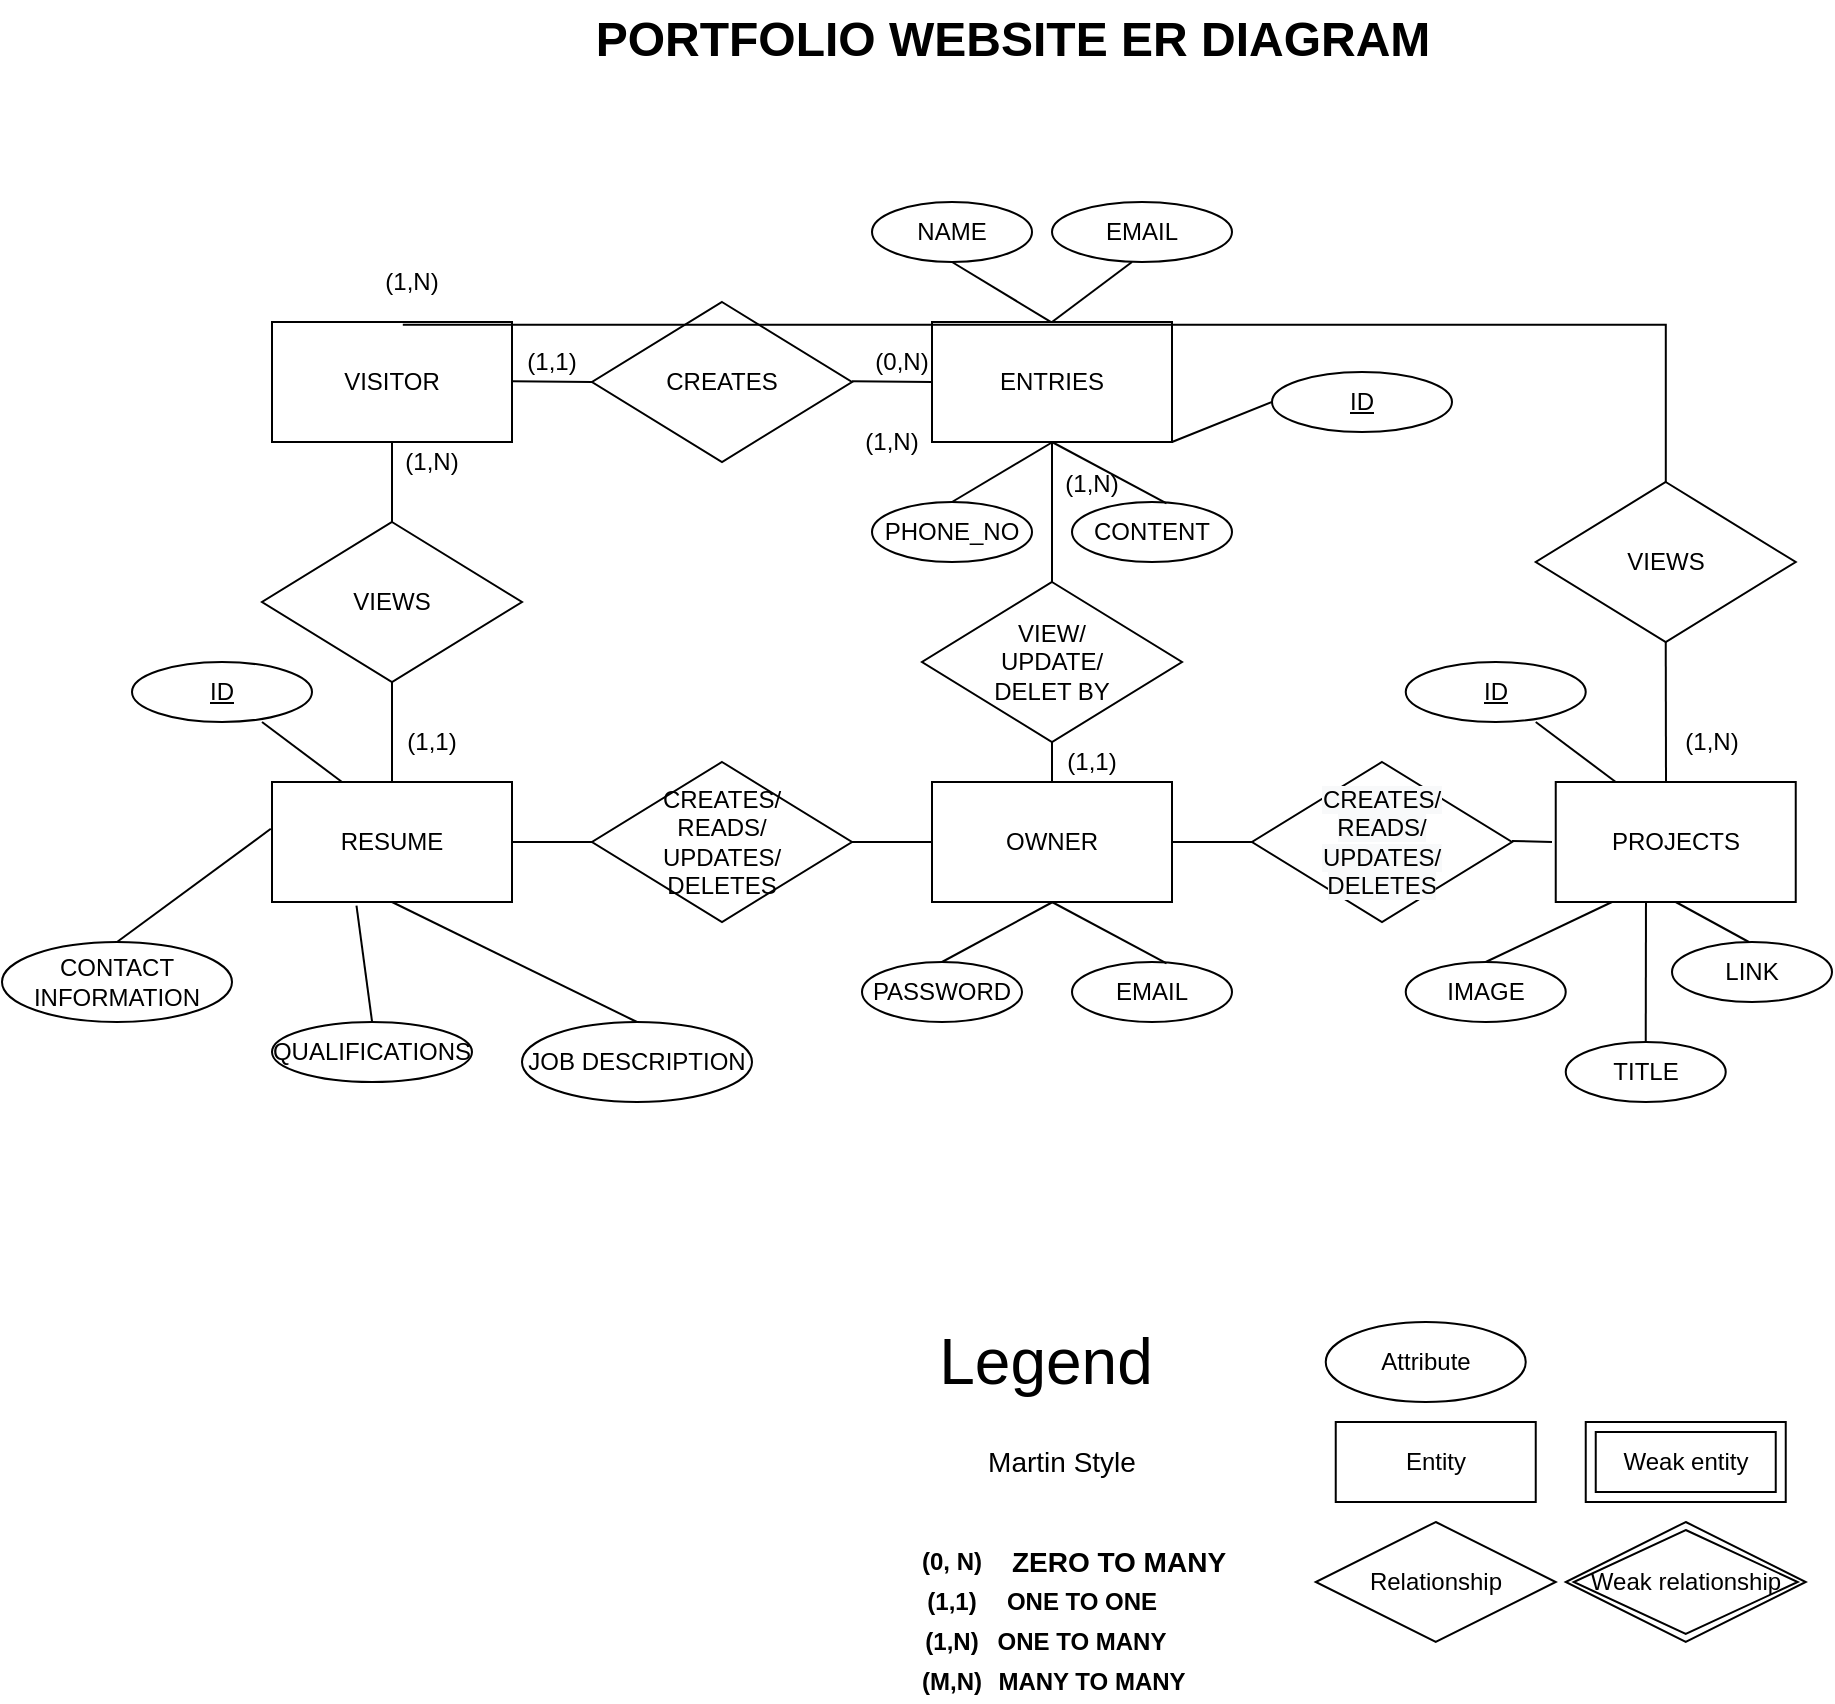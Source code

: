 <mxfile version="14.4.3" type="device"><diagram id="E9bjbOYZbZJECh2Sft1l" name="Page-1"><mxGraphModel dx="3122" dy="862" grid="1" gridSize="10" guides="1" tooltips="1" connect="1" arrows="1" fold="1" page="1" pageScale="1" pageWidth="850" pageHeight="1100" math="0" shadow="0"><root><mxCell id="0"/><mxCell id="1" parent="0"/><mxCell id="FQ22zy8_jKBgdNmN2pex-1" value="VISITOR" style="rounded=0;whiteSpace=wrap;html=1;" parent="1" vertex="1"><mxGeometry x="-790" y="200" width="120" height="60" as="geometry"/></mxCell><mxCell id="FQ22zy8_jKBgdNmN2pex-2" value="" style="rhombus;whiteSpace=wrap;html=1;" parent="1" vertex="1"><mxGeometry x="-630" y="190" width="130" height="80" as="geometry"/></mxCell><mxCell id="FQ22zy8_jKBgdNmN2pex-3" value="ENTRIES" style="rounded=0;whiteSpace=wrap;html=1;" parent="1" vertex="1"><mxGeometry x="-460" y="200" width="120" height="60" as="geometry"/></mxCell><mxCell id="FQ22zy8_jKBgdNmN2pex-4" value="" style="endArrow=none;html=1;entryX=0;entryY=0.5;entryDx=0;entryDy=0;" parent="1" target="FQ22zy8_jKBgdNmN2pex-2" edge="1"><mxGeometry width="50" height="50" relative="1" as="geometry"><mxPoint x="-670.0" y="229.66" as="sourcePoint"/><mxPoint x="-600" y="229.66" as="targetPoint"/></mxGeometry></mxCell><mxCell id="FQ22zy8_jKBgdNmN2pex-5" value="" style="endArrow=none;html=1;entryX=0;entryY=0.5;entryDx=0;entryDy=0;" parent="1" edge="1"><mxGeometry width="50" height="50" relative="1" as="geometry"><mxPoint x="-500.0" y="229.66" as="sourcePoint"/><mxPoint x="-460.0" y="230" as="targetPoint"/></mxGeometry></mxCell><mxCell id="FQ22zy8_jKBgdNmN2pex-6" value="CREATES" style="text;html=1;strokeColor=none;fillColor=none;align=center;verticalAlign=middle;whiteSpace=wrap;rounded=0;" parent="1" vertex="1"><mxGeometry x="-585" y="220" width="40" height="20" as="geometry"/></mxCell><mxCell id="FQ22zy8_jKBgdNmN2pex-7" value="NAME" style="ellipse;whiteSpace=wrap;html=1;" parent="1" vertex="1"><mxGeometry x="-490" y="140" width="80" height="30" as="geometry"/></mxCell><mxCell id="FQ22zy8_jKBgdNmN2pex-8" value="EMAIL" style="ellipse;whiteSpace=wrap;html=1;" parent="1" vertex="1"><mxGeometry x="-400" y="140" width="90" height="30" as="geometry"/></mxCell><mxCell id="FQ22zy8_jKBgdNmN2pex-9" value="PHONE_NO" style="ellipse;whiteSpace=wrap;html=1;" parent="1" vertex="1"><mxGeometry x="-490" y="290" width="80" height="30" as="geometry"/></mxCell><mxCell id="FQ22zy8_jKBgdNmN2pex-10" value="" style="endArrow=none;html=1;" parent="1" edge="1"><mxGeometry width="50" height="50" relative="1" as="geometry"><mxPoint x="-400" y="200" as="sourcePoint"/><mxPoint x="-360" y="170" as="targetPoint"/></mxGeometry></mxCell><mxCell id="FQ22zy8_jKBgdNmN2pex-11" value="" style="endArrow=none;html=1;exitX=0.578;exitY=-0.001;exitDx=0;exitDy=0;exitPerimeter=0;" parent="1" edge="1"><mxGeometry width="50" height="50" relative="1" as="geometry"><mxPoint x="-400.64" y="199.94" as="sourcePoint"/><mxPoint x="-450" y="170" as="targetPoint"/></mxGeometry></mxCell><mxCell id="FQ22zy8_jKBgdNmN2pex-12" value="" style="endArrow=none;html=1;entryX=0.503;entryY=1.08;entryDx=0;entryDy=0;entryPerimeter=0;exitX=0.5;exitY=0;exitDx=0;exitDy=0;" parent="1" source="FQ22zy8_jKBgdNmN2pex-9" edge="1"><mxGeometry width="50" height="50" relative="1" as="geometry"><mxPoint x="-440" y="285" as="sourcePoint"/><mxPoint x="-399.64" y="260" as="targetPoint"/></mxGeometry></mxCell><mxCell id="FQ22zy8_jKBgdNmN2pex-13" value="CONTENT" style="ellipse;whiteSpace=wrap;html=1;" parent="1" vertex="1"><mxGeometry x="-390" y="290" width="80" height="30" as="geometry"/></mxCell><mxCell id="FQ22zy8_jKBgdNmN2pex-17" value="OWNER" style="rounded=0;whiteSpace=wrap;html=1;" parent="1" vertex="1"><mxGeometry x="-460" y="430" width="120" height="60" as="geometry"/></mxCell><mxCell id="FQ22zy8_jKBgdNmN2pex-22" value="" style="endArrow=none;html=1;entryX=0.503;entryY=1.08;entryDx=0;entryDy=0;entryPerimeter=0;exitX=0.5;exitY=0;exitDx=0;exitDy=0;" parent="1" source="FQ22zy8_jKBgdNmN2pex-25" edge="1"><mxGeometry width="50" height="50" relative="1" as="geometry"><mxPoint x="-450" y="520" as="sourcePoint"/><mxPoint x="-399.64" y="490" as="targetPoint"/></mxGeometry></mxCell><mxCell id="FQ22zy8_jKBgdNmN2pex-23" value="EMAIL" style="ellipse;whiteSpace=wrap;html=1;" parent="1" vertex="1"><mxGeometry x="-390" y="520" width="80" height="30" as="geometry"/></mxCell><mxCell id="FQ22zy8_jKBgdNmN2pex-24" value="" style="endArrow=none;html=1;entryX=0.5;entryY=1;entryDx=0;entryDy=0;exitX=0.591;exitY=0.022;exitDx=0;exitDy=0;exitPerimeter=0;" parent="1" source="FQ22zy8_jKBgdNmN2pex-23" target="FQ22zy8_jKBgdNmN2pex-17" edge="1"><mxGeometry width="50" height="50" relative="1" as="geometry"><mxPoint x="-345" y="517" as="sourcePoint"/><mxPoint x="-389.64" y="500" as="targetPoint"/><Array as="points"/></mxGeometry></mxCell><mxCell id="FQ22zy8_jKBgdNmN2pex-27" value="VIEW/&lt;br&gt;UPDATE/&lt;br&gt;DELET BY" style="rhombus;whiteSpace=wrap;html=1;" parent="1" vertex="1"><mxGeometry x="-465" y="330" width="130" height="80" as="geometry"/></mxCell><mxCell id="FQ22zy8_jKBgdNmN2pex-28" value="" style="endArrow=none;html=1;" parent="1" edge="1"><mxGeometry width="50" height="50" relative="1" as="geometry"><mxPoint x="-400" y="330" as="sourcePoint"/><mxPoint x="-400" y="260" as="targetPoint"/></mxGeometry></mxCell><mxCell id="FQ22zy8_jKBgdNmN2pex-29" value="" style="endArrow=none;html=1;" parent="1" edge="1"><mxGeometry width="50" height="50" relative="1" as="geometry"><mxPoint x="-400" y="430" as="sourcePoint"/><mxPoint x="-400" y="410" as="targetPoint"/></mxGeometry></mxCell><mxCell id="FQ22zy8_jKBgdNmN2pex-40" value="(1,1)" style="text;html=1;strokeColor=none;fillColor=none;align=center;verticalAlign=middle;whiteSpace=wrap;rounded=0;" parent="1" vertex="1"><mxGeometry x="-670" y="210" width="40" height="20" as="geometry"/></mxCell><mxCell id="FQ22zy8_jKBgdNmN2pex-41" value="(0,N)" style="text;html=1;strokeColor=none;fillColor=none;align=center;verticalAlign=middle;whiteSpace=wrap;rounded=0;" parent="1" vertex="1"><mxGeometry x="-495" y="210" width="40" height="20" as="geometry"/></mxCell><mxCell id="FQ22zy8_jKBgdNmN2pex-43" value="(1,N)" style="text;html=1;strokeColor=none;fillColor=none;align=center;verticalAlign=middle;whiteSpace=wrap;rounded=0;" parent="1" vertex="1"><mxGeometry x="-500" y="250" width="40" height="20" as="geometry"/></mxCell><mxCell id="FQ22zy8_jKBgdNmN2pex-44" value="(1,N)" style="text;html=1;strokeColor=none;fillColor=none;align=center;verticalAlign=middle;whiteSpace=wrap;rounded=0;" parent="1" vertex="1"><mxGeometry x="-400" y="271" width="40" height="20" as="geometry"/></mxCell><mxCell id="FQ22zy8_jKBgdNmN2pex-45" value="" style="endArrow=none;html=1;entryX=0.5;entryY=1;entryDx=0;entryDy=0;exitX=0.591;exitY=0.022;exitDx=0;exitDy=0;exitPerimeter=0;" parent="1" source="FQ22zy8_jKBgdNmN2pex-13" target="FQ22zy8_jKBgdNmN2pex-3" edge="1"><mxGeometry width="50" height="50" relative="1" as="geometry"><mxPoint x="-342.72" y="290.66" as="sourcePoint"/><mxPoint x="-400" y="260" as="targetPoint"/><Array as="points"/></mxGeometry></mxCell><mxCell id="FQ22zy8_jKBgdNmN2pex-46" value="(1,1)" style="text;html=1;strokeColor=none;fillColor=none;align=center;verticalAlign=middle;whiteSpace=wrap;rounded=0;" parent="1" vertex="1"><mxGeometry x="-400" y="410" width="40" height="20" as="geometry"/></mxCell><mxCell id="IjYLfoRTh2BVRyiSD4w1-1" value="(1,1)" style="text;html=1;strokeColor=none;fillColor=none;align=center;verticalAlign=middle;whiteSpace=wrap;rounded=0;fontStyle=1" parent="1" vertex="1"><mxGeometry x="-470" y="830" width="40" height="20" as="geometry"/></mxCell><mxCell id="IjYLfoRTh2BVRyiSD4w1-2" value="ONE TO ONE" style="text;html=1;strokeColor=none;fillColor=none;align=center;verticalAlign=middle;whiteSpace=wrap;rounded=0;fontStyle=1" parent="1" vertex="1"><mxGeometry x="-430" y="830" width="90" height="20" as="geometry"/></mxCell><mxCell id="IjYLfoRTh2BVRyiSD4w1-3" value="(1,N)" style="text;html=1;strokeColor=none;fillColor=none;align=center;verticalAlign=middle;whiteSpace=wrap;rounded=0;fontStyle=1" parent="1" vertex="1"><mxGeometry x="-470" y="850" width="40" height="20" as="geometry"/></mxCell><mxCell id="IjYLfoRTh2BVRyiSD4w1-4" value="ONE TO MANY" style="text;html=1;strokeColor=none;fillColor=none;align=center;verticalAlign=middle;whiteSpace=wrap;rounded=0;fontStyle=1" parent="1" vertex="1"><mxGeometry x="-430" y="850" width="90" height="20" as="geometry"/></mxCell><mxCell id="IjYLfoRTh2BVRyiSD4w1-5" value="(M,N)" style="text;html=1;strokeColor=none;fillColor=none;align=center;verticalAlign=middle;whiteSpace=wrap;rounded=0;fontStyle=1" parent="1" vertex="1"><mxGeometry x="-470" y="870" width="40" height="20" as="geometry"/></mxCell><mxCell id="IjYLfoRTh2BVRyiSD4w1-6" value="MANY TO MANY" style="text;html=1;strokeColor=none;fillColor=none;align=center;verticalAlign=middle;whiteSpace=wrap;rounded=0;fontStyle=1" parent="1" vertex="1"><mxGeometry x="-430" y="870" width="100" height="20" as="geometry"/></mxCell><mxCell id="IjYLfoRTh2BVRyiSD4w1-8" value="PORTFOLIO WEBSITE ER DIAGRAM" style="text;strokeColor=none;fillColor=none;html=1;fontSize=24;fontStyle=1;verticalAlign=middle;align=center;" parent="1" vertex="1"><mxGeometry x="-470" y="39" width="100" height="40" as="geometry"/></mxCell><mxCell id="IjYLfoRTh2BVRyiSD4w1-9" value="Legend" style="text;html=1;strokeColor=none;fillColor=none;align=center;verticalAlign=middle;whiteSpace=wrap;rounded=0;fontSize=32;" parent="1" vertex="1"><mxGeometry x="-423.13" y="710" width="40" height="20" as="geometry"/></mxCell><mxCell id="IjYLfoRTh2BVRyiSD4w1-10" value="Attribute" style="ellipse;whiteSpace=wrap;html=1;align=center;fontSize=12;" parent="1" vertex="1"><mxGeometry x="-263.13" y="700" width="100" height="40" as="geometry"/></mxCell><mxCell id="IjYLfoRTh2BVRyiSD4w1-11" value="Entity" style="whiteSpace=wrap;html=1;align=center;fontSize=12;" parent="1" vertex="1"><mxGeometry x="-258.13" y="750" width="100" height="40" as="geometry"/></mxCell><mxCell id="IjYLfoRTh2BVRyiSD4w1-12" value="Relationship" style="shape=rhombus;perimeter=rhombusPerimeter;whiteSpace=wrap;html=1;align=center;fontSize=12;" parent="1" vertex="1"><mxGeometry x="-268.13" y="800" width="120" height="60" as="geometry"/></mxCell><mxCell id="IjYLfoRTh2BVRyiSD4w1-13" value="Weak entity" style="shape=ext;margin=3;double=1;whiteSpace=wrap;html=1;align=center;fontSize=12;" parent="1" vertex="1"><mxGeometry x="-133.13" y="750" width="100" height="40" as="geometry"/></mxCell><mxCell id="IjYLfoRTh2BVRyiSD4w1-14" value="Weak relationship" style="shape=rhombus;double=1;perimeter=rhombusPerimeter;whiteSpace=wrap;html=1;align=center;fontSize=12;" parent="1" vertex="1"><mxGeometry x="-143.13" y="800" width="120" height="60" as="geometry"/></mxCell><mxCell id="IjYLfoRTh2BVRyiSD4w1-15" value="Martin Style" style="text;html=1;strokeColor=none;fillColor=none;align=center;verticalAlign=middle;whiteSpace=wrap;rounded=0;fontSize=14;" parent="1" vertex="1"><mxGeometry x="-460" y="760" width="130" height="20" as="geometry"/></mxCell><mxCell id="IjYLfoRTh2BVRyiSD4w1-17" value="(0, N)" style="text;html=1;strokeColor=none;fillColor=none;align=center;verticalAlign=middle;whiteSpace=wrap;rounded=0;fontStyle=1" parent="1" vertex="1"><mxGeometry x="-470" y="810" width="40" height="20" as="geometry"/></mxCell><mxCell id="IjYLfoRTh2BVRyiSD4w1-19" value="ZERO TO MANY" style="text;html=1;strokeColor=none;fillColor=none;align=center;verticalAlign=middle;whiteSpace=wrap;rounded=0;fontSize=14;fontStyle=1" parent="1" vertex="1"><mxGeometry x="-423.13" y="810" width="113.13" height="20" as="geometry"/></mxCell><mxCell id="Hlp8Emo8C0HNl9-1T27N-1" value="RESUME" style="rounded=0;whiteSpace=wrap;html=1;" parent="1" vertex="1"><mxGeometry x="-790" y="430" width="120" height="60" as="geometry"/></mxCell><mxCell id="Hlp8Emo8C0HNl9-1T27N-2" value="PROJECTS" style="rounded=0;whiteSpace=wrap;html=1;" parent="1" vertex="1"><mxGeometry x="-148.13" y="430" width="120" height="60" as="geometry"/></mxCell><mxCell id="FQ22zy8_jKBgdNmN2pex-25" value="PASSWORD" style="ellipse;whiteSpace=wrap;html=1;" parent="1" vertex="1"><mxGeometry x="-495" y="520" width="80" height="30" as="geometry"/></mxCell><mxCell id="Hlp8Emo8C0HNl9-1T27N-13" value="CREATES/&lt;br&gt;READS/&lt;br&gt;UPDATES/&lt;br&gt;DELETES" style="rhombus;whiteSpace=wrap;html=1;" parent="1" vertex="1"><mxGeometry x="-630" y="420" width="130" height="80" as="geometry"/></mxCell><mxCell id="Hlp8Emo8C0HNl9-1T27N-14" value="&#10;&#10;&lt;span style=&quot;color: rgb(0, 0, 0); font-family: helvetica; font-size: 12px; font-style: normal; font-weight: 400; letter-spacing: normal; text-align: center; text-indent: 0px; text-transform: none; word-spacing: 0px; background-color: rgb(248, 249, 250); display: inline; float: none;&quot;&gt;CREATES/&lt;/span&gt;&lt;br style=&quot;color: rgb(0, 0, 0); font-family: helvetica; font-size: 12px; font-style: normal; font-weight: 400; letter-spacing: normal; text-align: center; text-indent: 0px; text-transform: none; word-spacing: 0px; background-color: rgb(248, 249, 250);&quot;&gt;&lt;span style=&quot;color: rgb(0, 0, 0); font-family: helvetica; font-size: 12px; font-style: normal; font-weight: 400; letter-spacing: normal; text-align: center; text-indent: 0px; text-transform: none; word-spacing: 0px; background-color: rgb(248, 249, 250); display: inline; float: none;&quot;&gt;READS/&lt;/span&gt;&lt;br style=&quot;color: rgb(0, 0, 0); font-family: helvetica; font-size: 12px; font-style: normal; font-weight: 400; letter-spacing: normal; text-align: center; text-indent: 0px; text-transform: none; word-spacing: 0px; background-color: rgb(248, 249, 250);&quot;&gt;&lt;span style=&quot;color: rgb(0, 0, 0); font-family: helvetica; font-size: 12px; font-style: normal; font-weight: 400; letter-spacing: normal; text-align: center; text-indent: 0px; text-transform: none; word-spacing: 0px; background-color: rgb(248, 249, 250); display: inline; float: none;&quot;&gt;UPDATES/&lt;/span&gt;&lt;br style=&quot;color: rgb(0, 0, 0); font-family: helvetica; font-size: 12px; font-style: normal; font-weight: 400; letter-spacing: normal; text-align: center; text-indent: 0px; text-transform: none; word-spacing: 0px; background-color: rgb(248, 249, 250);&quot;&gt;&lt;span style=&quot;color: rgb(0, 0, 0); font-family: helvetica; font-size: 12px; font-style: normal; font-weight: 400; letter-spacing: normal; text-align: center; text-indent: 0px; text-transform: none; word-spacing: 0px; background-color: rgb(248, 249, 250); display: inline; float: none;&quot;&gt;DELETES&lt;/span&gt;&#10;&#10;" style="rhombus;whiteSpace=wrap;html=1;" parent="1" vertex="1"><mxGeometry x="-300" y="420" width="130" height="80" as="geometry"/></mxCell><mxCell id="Hlp8Emo8C0HNl9-1T27N-28" value="" style="edgeStyle=orthogonalEdgeStyle;rounded=0;orthogonalLoop=1;jettySize=auto;html=1;endArrow=none;endFill=0;exitX=0.545;exitY=0.023;exitDx=0;exitDy=0;exitPerimeter=0;" parent="1" source="FQ22zy8_jKBgdNmN2pex-1" target="Hlp8Emo8C0HNl9-1T27N-27" edge="1"><mxGeometry relative="1" as="geometry"/></mxCell><mxCell id="Hlp8Emo8C0HNl9-1T27N-15" value="VIEWS" style="rhombus;whiteSpace=wrap;html=1;" parent="1" vertex="1"><mxGeometry x="-795" y="300" width="130" height="80" as="geometry"/></mxCell><mxCell id="Hlp8Emo8C0HNl9-1T27N-19" value="" style="endArrow=none;html=1;entryX=0.5;entryY=1;entryDx=0;entryDy=0;" parent="1" target="Hlp8Emo8C0HNl9-1T27N-27" edge="1"><mxGeometry width="50" height="50" relative="1" as="geometry"><mxPoint x="-93" y="430" as="sourcePoint"/><mxPoint x="-320" y="280" as="targetPoint"/></mxGeometry></mxCell><mxCell id="Hlp8Emo8C0HNl9-1T27N-20" value="" style="endArrow=none;html=1;entryX=0.5;entryY=1;entryDx=0;entryDy=0;" parent="1" target="FQ22zy8_jKBgdNmN2pex-1" edge="1"><mxGeometry width="50" height="50" relative="1" as="geometry"><mxPoint x="-730" y="300" as="sourcePoint"/><mxPoint x="-680" y="250" as="targetPoint"/></mxGeometry></mxCell><mxCell id="Hlp8Emo8C0HNl9-1T27N-21" value="" style="endArrow=none;html=1;" parent="1" edge="1"><mxGeometry width="50" height="50" relative="1" as="geometry"><mxPoint x="-730" y="430" as="sourcePoint"/><mxPoint x="-730" y="380" as="targetPoint"/></mxGeometry></mxCell><mxCell id="Hlp8Emo8C0HNl9-1T27N-22" value="" style="endArrow=none;html=1;entryX=0;entryY=0.5;entryDx=0;entryDy=0;" parent="1" target="Hlp8Emo8C0HNl9-1T27N-13" edge="1"><mxGeometry width="50" height="50" relative="1" as="geometry"><mxPoint x="-670" y="460" as="sourcePoint"/><mxPoint x="-620" y="410" as="targetPoint"/></mxGeometry></mxCell><mxCell id="Hlp8Emo8C0HNl9-1T27N-23" value="" style="endArrow=none;html=1;entryX=0;entryY=0.5;entryDx=0;entryDy=0;exitX=0;exitY=0.5;exitDx=0;exitDy=0;" parent="1" source="FQ22zy8_jKBgdNmN2pex-17" edge="1"><mxGeometry width="50" height="50" relative="1" as="geometry"><mxPoint x="-410" y="570" as="sourcePoint"/><mxPoint x="-500" y="460" as="targetPoint"/></mxGeometry></mxCell><mxCell id="Hlp8Emo8C0HNl9-1T27N-24" value="" style="endArrow=none;html=1;" parent="1" edge="1"><mxGeometry width="50" height="50" relative="1" as="geometry"><mxPoint x="-340" y="460" as="sourcePoint"/><mxPoint x="-300" y="460" as="targetPoint"/></mxGeometry></mxCell><mxCell id="Hlp8Emo8C0HNl9-1T27N-25" value="" style="endArrow=none;html=1;" parent="1" edge="1"><mxGeometry width="50" height="50" relative="1" as="geometry"><mxPoint x="-170" y="459.5" as="sourcePoint"/><mxPoint x="-150" y="460" as="targetPoint"/></mxGeometry></mxCell><mxCell id="Hlp8Emo8C0HNl9-1T27N-27" value="VIEWS" style="rhombus;whiteSpace=wrap;html=1;" parent="1" vertex="1"><mxGeometry x="-158.13" y="280" width="130" height="80" as="geometry"/></mxCell><mxCell id="Hlp8Emo8C0HNl9-1T27N-30" value="IMAGE" style="ellipse;whiteSpace=wrap;html=1;" parent="1" vertex="1"><mxGeometry x="-223.13" y="520" width="80" height="30" as="geometry"/></mxCell><mxCell id="Hlp8Emo8C0HNl9-1T27N-31" value="TITLE" style="ellipse;whiteSpace=wrap;html=1;" parent="1" vertex="1"><mxGeometry x="-143.13" y="560" width="80" height="30" as="geometry"/></mxCell><mxCell id="Hlp8Emo8C0HNl9-1T27N-32" value="LINK" style="ellipse;whiteSpace=wrap;html=1;" parent="1" vertex="1"><mxGeometry x="-90" y="510" width="80" height="30" as="geometry"/></mxCell><mxCell id="Hlp8Emo8C0HNl9-1T27N-33" value="" style="endArrow=none;html=1;exitX=0.5;exitY=0;exitDx=0;exitDy=0;" parent="1" source="Hlp8Emo8C0HNl9-1T27N-30" edge="1"><mxGeometry width="50" height="50" relative="1" as="geometry"><mxPoint x="-170" y="540" as="sourcePoint"/><mxPoint x="-120" y="490" as="targetPoint"/></mxGeometry></mxCell><mxCell id="Hlp8Emo8C0HNl9-1T27N-34" value="" style="endArrow=none;html=1;exitX=0.5;exitY=1;exitDx=0;exitDy=0;" parent="1" source="Hlp8Emo8C0HNl9-1T27N-2" edge="1"><mxGeometry width="50" height="50" relative="1" as="geometry"><mxPoint x="-114.69" y="540" as="sourcePoint"/><mxPoint x="-51.56" y="510" as="targetPoint"/></mxGeometry></mxCell><mxCell id="Hlp8Emo8C0HNl9-1T27N-35" value="" style="endArrow=none;html=1;exitX=0.5;exitY=0;exitDx=0;exitDy=0;entryX=0.376;entryY=1.003;entryDx=0;entryDy=0;entryPerimeter=0;" parent="1" source="Hlp8Emo8C0HNl9-1T27N-31" target="Hlp8Emo8C0HNl9-1T27N-2" edge="1"><mxGeometry width="50" height="50" relative="1" as="geometry"><mxPoint x="-78.13" y="500" as="sourcePoint"/><mxPoint x="-41.56" y="520" as="targetPoint"/></mxGeometry></mxCell><mxCell id="Hlp8Emo8C0HNl9-1T27N-37" value="&lt;u&gt;ID&lt;/u&gt;" style="ellipse;whiteSpace=wrap;html=1;" parent="1" vertex="1"><mxGeometry x="-223.13" y="370" width="90" height="30" as="geometry"/></mxCell><mxCell id="Hlp8Emo8C0HNl9-1T27N-38" value="" style="endArrow=none;html=1;entryX=0;entryY=0.5;entryDx=0;entryDy=0;" parent="1" target="Hlp8Emo8C0HNl9-1T27N-39" edge="1"><mxGeometry width="50" height="50" relative="1" as="geometry"><mxPoint x="-340" y="260" as="sourcePoint"/><mxPoint x="-300" y="230" as="targetPoint"/></mxGeometry></mxCell><mxCell id="Hlp8Emo8C0HNl9-1T27N-39" value="&lt;u&gt;ID&lt;/u&gt;" style="ellipse;whiteSpace=wrap;html=1;" parent="1" vertex="1"><mxGeometry x="-290" y="225" width="90" height="30" as="geometry"/></mxCell><mxCell id="Hlp8Emo8C0HNl9-1T27N-40" value="" style="endArrow=none;html=1;exitX=0.25;exitY=0;exitDx=0;exitDy=0;" parent="1" source="Hlp8Emo8C0HNl9-1T27N-2" edge="1"><mxGeometry width="50" height="50" relative="1" as="geometry"><mxPoint x="-198.13" y="430" as="sourcePoint"/><mxPoint x="-158.13" y="400" as="targetPoint"/></mxGeometry></mxCell><mxCell id="Hlp8Emo8C0HNl9-1T27N-42" value="QUALIFICATIONS" style="ellipse;whiteSpace=wrap;html=1;" parent="1" vertex="1"><mxGeometry x="-790" y="550" width="100" height="30" as="geometry"/></mxCell><mxCell id="Hlp8Emo8C0HNl9-1T27N-44" value="JOB DESCRIPTION" style="ellipse;whiteSpace=wrap;html=1;" parent="1" vertex="1"><mxGeometry x="-665" y="550" width="115" height="40" as="geometry"/></mxCell><mxCell id="Hlp8Emo8C0HNl9-1T27N-47" value="" style="endArrow=none;html=1;entryX=0.352;entryY=1.03;entryDx=0;entryDy=0;entryPerimeter=0;" parent="1" target="Hlp8Emo8C0HNl9-1T27N-1" edge="1"><mxGeometry width="50" height="50" relative="1" as="geometry"><mxPoint x="-740" y="549.6" as="sourcePoint"/><mxPoint x="-691.2" y="529.0" as="targetPoint"/></mxGeometry></mxCell><mxCell id="Hlp8Emo8C0HNl9-1T27N-51" value="" style="endArrow=none;html=1;entryX=0.5;entryY=1;entryDx=0;entryDy=0;exitX=0.5;exitY=0;exitDx=0;exitDy=0;" parent="1" source="Hlp8Emo8C0HNl9-1T27N-44" target="Hlp8Emo8C0HNl9-1T27N-1" edge="1"><mxGeometry width="50" height="50" relative="1" as="geometry"><mxPoint x="-680" y="520" as="sourcePoint"/><mxPoint x="-708.96" y="501.02" as="targetPoint"/></mxGeometry></mxCell><mxCell id="Hlp8Emo8C0HNl9-1T27N-52" value="&lt;u&gt;ID&lt;/u&gt;" style="ellipse;whiteSpace=wrap;html=1;" parent="1" vertex="1"><mxGeometry x="-860" y="370" width="90" height="30" as="geometry"/></mxCell><mxCell id="Hlp8Emo8C0HNl9-1T27N-53" value="" style="endArrow=none;html=1;exitX=0.25;exitY=0;exitDx=0;exitDy=0;" parent="1" edge="1"><mxGeometry width="50" height="50" relative="1" as="geometry"><mxPoint x="-755.0" y="430" as="sourcePoint"/><mxPoint x="-795.0" y="400" as="targetPoint"/></mxGeometry></mxCell><mxCell id="Hlp8Emo8C0HNl9-1T27N-54" value="(1,N)" style="text;html=1;strokeColor=none;fillColor=none;align=center;verticalAlign=middle;whiteSpace=wrap;rounded=0;" parent="1" vertex="1"><mxGeometry x="-730" y="260" width="40" height="20" as="geometry"/></mxCell><mxCell id="Hlp8Emo8C0HNl9-1T27N-55" value="(1,1)" style="text;html=1;strokeColor=none;fillColor=none;align=center;verticalAlign=middle;whiteSpace=wrap;rounded=0;" parent="1" vertex="1"><mxGeometry x="-730" y="400" width="40" height="20" as="geometry"/></mxCell><mxCell id="Hlp8Emo8C0HNl9-1T27N-56" value="(1,N)" style="text;html=1;strokeColor=none;fillColor=none;align=center;verticalAlign=middle;whiteSpace=wrap;rounded=0;" parent="1" vertex="1"><mxGeometry x="-90" y="400" width="40" height="20" as="geometry"/></mxCell><mxCell id="Hlp8Emo8C0HNl9-1T27N-58" value="(1,N)" style="text;html=1;strokeColor=none;fillColor=none;align=center;verticalAlign=middle;whiteSpace=wrap;rounded=0;" parent="1" vertex="1"><mxGeometry x="-740" y="170" width="40" height="20" as="geometry"/></mxCell><mxCell id="Hlp8Emo8C0HNl9-1T27N-59" value="CONTACT INFORMATION" style="ellipse;whiteSpace=wrap;html=1;" parent="1" vertex="1"><mxGeometry x="-925" y="510" width="115" height="40" as="geometry"/></mxCell><mxCell id="Hlp8Emo8C0HNl9-1T27N-60" value="" style="endArrow=none;html=1;entryX=-0.005;entryY=0.39;entryDx=0;entryDy=0;exitX=0.5;exitY=0;exitDx=0;exitDy=0;entryPerimeter=0;" parent="1" source="Hlp8Emo8C0HNl9-1T27N-59" target="Hlp8Emo8C0HNl9-1T27N-1" edge="1"><mxGeometry width="50" height="50" relative="1" as="geometry"><mxPoint x="-940" y="480" as="sourcePoint"/><mxPoint x="-990" y="450" as="targetPoint"/></mxGeometry></mxCell></root></mxGraphModel></diagram></mxfile>
